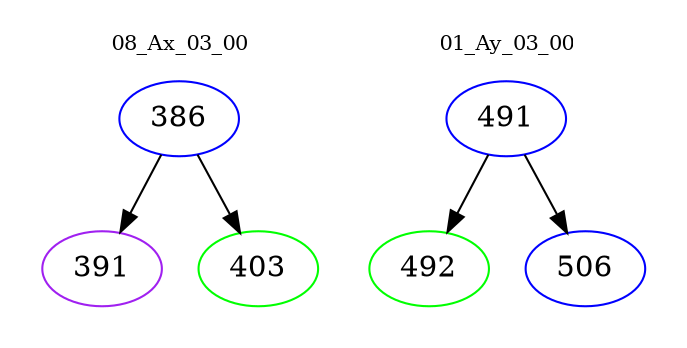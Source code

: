 digraph{
subgraph cluster_0 {
color = white
label = "08_Ax_03_00";
fontsize=10;
T0_386 [label="386", color="blue"]
T0_386 -> T0_391 [color="black"]
T0_391 [label="391", color="purple"]
T0_386 -> T0_403 [color="black"]
T0_403 [label="403", color="green"]
}
subgraph cluster_1 {
color = white
label = "01_Ay_03_00";
fontsize=10;
T1_491 [label="491", color="blue"]
T1_491 -> T1_492 [color="black"]
T1_492 [label="492", color="green"]
T1_491 -> T1_506 [color="black"]
T1_506 [label="506", color="blue"]
}
}
